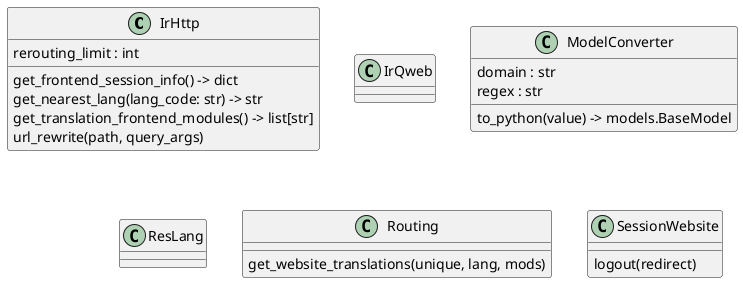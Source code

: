 @startuml classes_http_routing
set namespaceSeparator none
class "IrHttp" as odoo_src.odoo.addons.http_routing.models.ir_http.IrHttp {
  rerouting_limit : int
  get_frontend_session_info() -> dict
  get_nearest_lang(lang_code: str) -> str
  get_translation_frontend_modules() -> list[str]
  url_rewrite(path, query_args)
}
class "IrQweb" as odoo_src.odoo.addons.http_routing.models.ir_qweb.IrQweb {
}
class "ModelConverter" as odoo_src.odoo.addons.http_routing.models.ir_http.ModelConverter {
  domain : str
  regex : str
  to_python(value) -> models.BaseModel
}
class "ResLang" as odoo_src.odoo.addons.http_routing.models.res_lang.ResLang {
}
class "Routing" as odoo_src.odoo.addons.http_routing.controllers.main.Routing {
  get_website_translations(unique, lang, mods)
}
class "SessionWebsite" as odoo_src.odoo.addons.http_routing.controllers.main.SessionWebsite {
  logout(redirect)
}
@enduml
